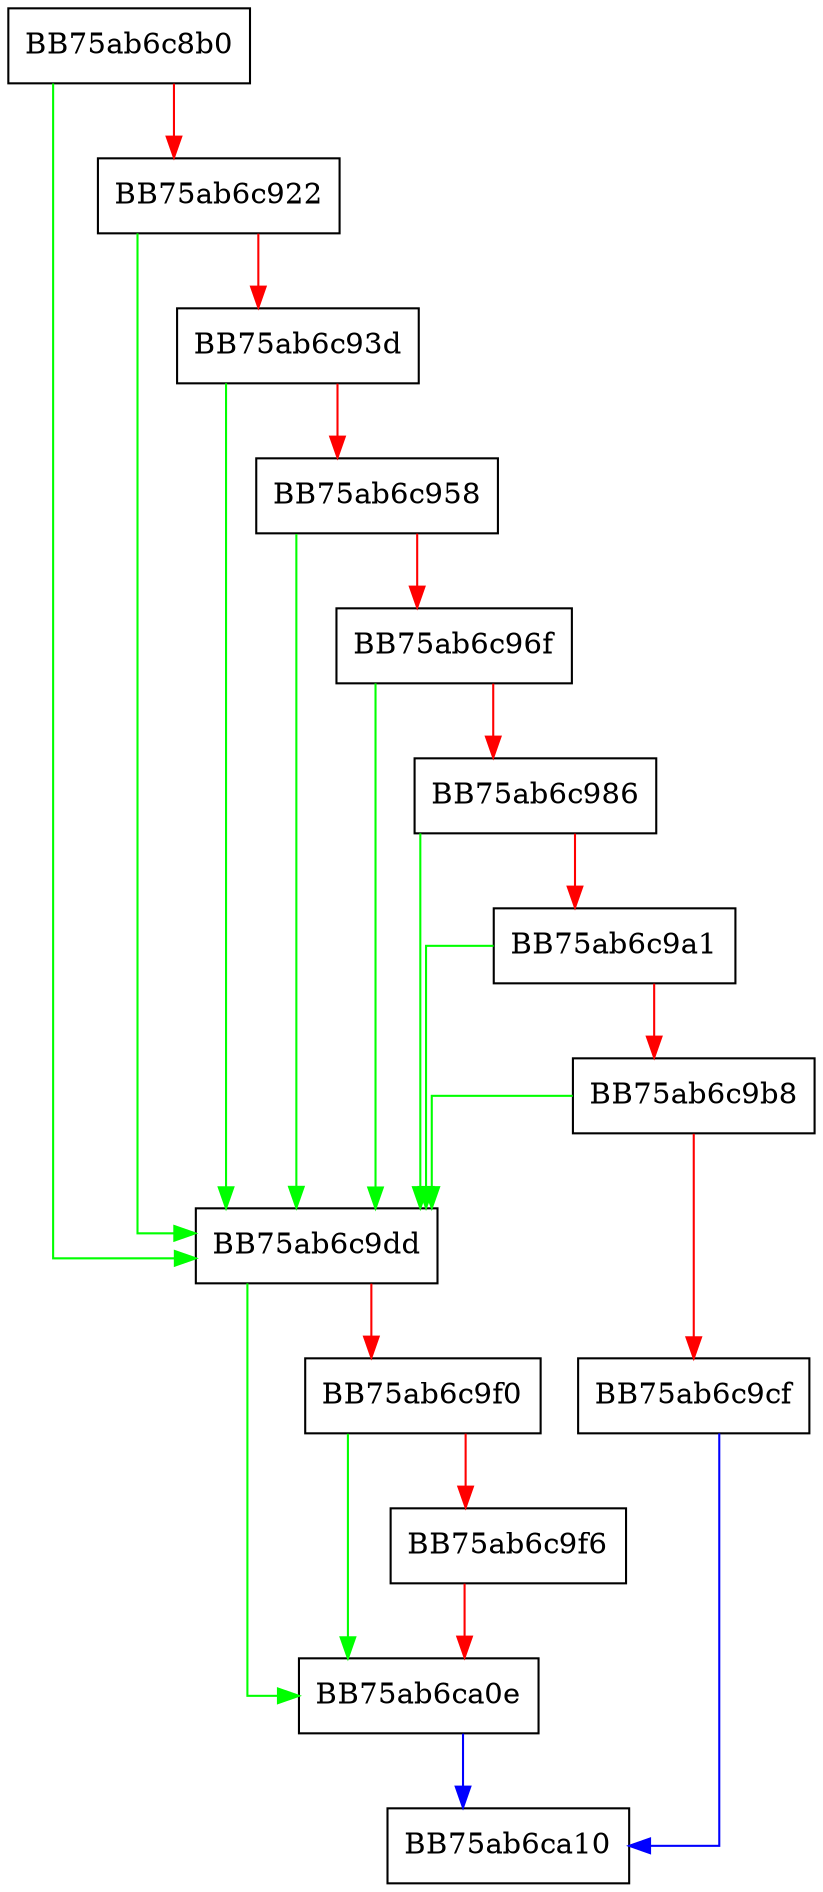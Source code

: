 digraph ReadData {
  node [shape="box"];
  graph [splines=ortho];
  BB75ab6c8b0 -> BB75ab6c9dd [color="green"];
  BB75ab6c8b0 -> BB75ab6c922 [color="red"];
  BB75ab6c922 -> BB75ab6c9dd [color="green"];
  BB75ab6c922 -> BB75ab6c93d [color="red"];
  BB75ab6c93d -> BB75ab6c9dd [color="green"];
  BB75ab6c93d -> BB75ab6c958 [color="red"];
  BB75ab6c958 -> BB75ab6c9dd [color="green"];
  BB75ab6c958 -> BB75ab6c96f [color="red"];
  BB75ab6c96f -> BB75ab6c9dd [color="green"];
  BB75ab6c96f -> BB75ab6c986 [color="red"];
  BB75ab6c986 -> BB75ab6c9dd [color="green"];
  BB75ab6c986 -> BB75ab6c9a1 [color="red"];
  BB75ab6c9a1 -> BB75ab6c9dd [color="green"];
  BB75ab6c9a1 -> BB75ab6c9b8 [color="red"];
  BB75ab6c9b8 -> BB75ab6c9dd [color="green"];
  BB75ab6c9b8 -> BB75ab6c9cf [color="red"];
  BB75ab6c9cf -> BB75ab6ca10 [color="blue"];
  BB75ab6c9dd -> BB75ab6ca0e [color="green"];
  BB75ab6c9dd -> BB75ab6c9f0 [color="red"];
  BB75ab6c9f0 -> BB75ab6ca0e [color="green"];
  BB75ab6c9f0 -> BB75ab6c9f6 [color="red"];
  BB75ab6c9f6 -> BB75ab6ca0e [color="red"];
  BB75ab6ca0e -> BB75ab6ca10 [color="blue"];
}